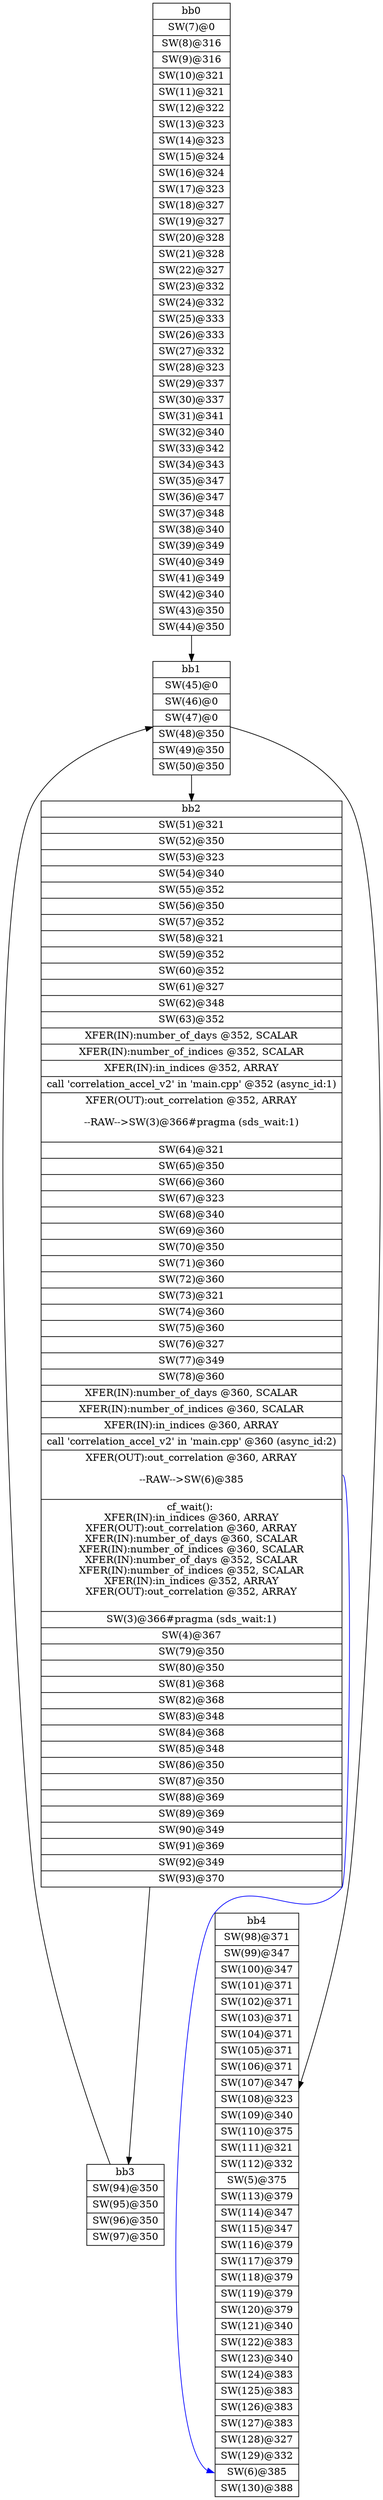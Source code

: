 digraph CDFG {
node [shape=record];
bb0 [shape=record, label = "{bb0|<x0x204c7e0>SW(7)@0\n|<x0x204c0f0>SW(8)@316\n|<x0x204c330>SW(9)@316\n|<x0x2047b70>SW(10)@321\n|<x0x2047d70>SW(11)@321\n|<x0x2047fa0>SW(12)@322\n|<x0x20481d0>SW(13)@323\n|<x0x2048400>SW(14)@323\n|<x0x2048630>SW(15)@324\n|<x0x2048880>SW(16)@324\n|<x0x2048a90>SW(17)@323\n|<x0x2048cd0>SW(18)@327\n|<x0x2048f00>SW(19)@327\n|<x0x2049130>SW(20)@328\n|<x0x2049380>SW(21)@328\n|<x0x2049590>SW(22)@327\n|<x0x20497d0>SW(23)@332\n|<x0x2049a00>SW(24)@332\n|<x0x204ddd0>SW(25)@333\n|<x0x2050030>SW(26)@333\n|<x0x2050240>SW(27)@332\n|<x0x2050480>SW(28)@323\n|<x0x20506b0>SW(29)@337\n|<x0x20508c0>SW(30)@337\n|<x0x2050ae0>SW(31)@341\n|<x0x2050d30>SW(32)@340\n|<x0x2050f80>SW(33)@342\n|<x0x20511f0>SW(34)@343\n|<x0x2051440>SW(35)@347\n|<x0x2051660>SW(36)@347\n|<x0x20518a0>SW(37)@348\n|<x0x2051ad0>SW(38)@340\n|<x0x204de50>SW(39)@349\n|<x0x204e070>SW(40)@349\n|<x0x204e280>SW(41)@349\n|<x0x204e4c0>SW(42)@340\n|<x0x204e710>SW(43)@350\n|<x0x204e950>SW(44)@350\n}"];
bb1 [shape=record, label = "{bb1|<x0x204ecf0>SW(45)@0\n|<x0x204ee60>SW(46)@0\n|<x0x204f000>SW(47)@0\n|<x0x204f1a0>SW(48)@350\n|<x0x204f3d0>SW(49)@350\n|<x0x204f5e0>SW(50)@350\n}"];
bb2 [shape=record, label = "{bb2|<x0x204ebd0>SW(51)@321\n|<x0x204fbb0>SW(52)@350\n|<x0x204fde0>SW(53)@323\n|<x0x2052100>SW(54)@340\n|<x0x2052350>SW(55)@352\n|<x0x2052570>SW(56)@350\n|<x0x20527a0>SW(57)@352\n|<x0x20529b0>SW(58)@321\n|<x0x2052be0>SW(59)@352\n|<x0x2052df0>SW(60)@352\n|<x0x2053010>SW(61)@327\n|<x0x2053240>SW(62)@348\n|<x0x2053470>SW(63)@352\n|<x0x205ce30>XFER(IN):number_of_days @352, SCALAR\n|<x0x205cf10>XFER(IN):number_of_indices @352, SCALAR\n|<x0x205cff0>XFER(IN):in_indices @352, ARRAY\n|<x0x2045f00>call 'correlation_accel_v2' in 'main.cpp' @352 (async_id:1)\n|<x0x205e6a0>XFER(OUT):out_correlation @352, ARRAY\n\n--RAW--\>SW(3)@366#pragma (sds_wait:1)\n\n|<x0x20536c0>SW(64)@321\n|<x0x20538f0>SW(65)@350\n|<x0x2053b20>SW(66)@360\n|<x0x2053d30>SW(67)@323\n|<x0x2053f60>SW(68)@340\n|<x0x20541a0>SW(69)@360\n|<x0x20543c0>SW(70)@350\n|<x0x20545f0>SW(71)@360\n|<x0x2054800>SW(72)@360\n|<x0x2054a10>SW(73)@321\n|<x0x2054c40>SW(74)@360\n|<x0x2054e50>SW(75)@360\n|<x0x2055070>SW(76)@327\n|<x0x20552a0>SW(77)@349\n|<x0x20554d0>SW(78)@360\n|<x0x205e7b0>XFER(IN):number_of_days @360, SCALAR\n|<x0x205e8c0>XFER(IN):number_of_indices @360, SCALAR\n|<x0x205e9d0>XFER(IN):in_indices @360, ARRAY\n|<x0x2042cb0>call 'correlation_accel_v2' in 'main.cpp' @360 (async_id:2)\n|<x0x205eae0>XFER(OUT):out_correlation @360, ARRAY\n\n--RAW--\>SW(6)@385\n\n|<x0x20467f0>cf_wait(): \nXFER(IN):in_indices @360, ARRAY\nXFER(OUT):out_correlation @360, ARRAY\nXFER(IN):number_of_days @360, SCALAR\nXFER(IN):number_of_indices @360, SCALAR\nXFER(IN):number_of_days @352, SCALAR\nXFER(IN):number_of_indices @352, SCALAR\nXFER(IN):in_indices @352, ARRAY\nXFER(OUT):out_correlation @352, ARRAY\n\n|<x0x20478a0>SW(3)@366#pragma (sds_wait:1)\n|<x0x204af50>SW(4)@367\n|<x0x2055760>SW(79)@350\n|<x0x2055990>SW(80)@350\n|<x0x2055bc0>SW(81)@368\n|<x0x2055dd0>SW(82)@368\n|<x0x2055fe0>SW(83)@348\n|<x0x2056240>SW(84)@368\n|<x0x2056460>SW(85)@348\n|<x0x20566a0>SW(86)@350\n|<x0x20568d0>SW(87)@350\n|<x0x2056b00>SW(88)@369\n|<x0x2056d10>SW(89)@369\n|<x0x2056f20>SW(90)@349\n|<x0x2057150>SW(91)@369\n|<x0x2057370>SW(92)@349\n|<x0x20575b0>SW(93)@370\n}"];
bb3 [shape=record, label = "{bb3|<x0x20578f0>SW(94)@350\n|<x0x2057b20>SW(95)@350\n|<x0x2057d30>SW(96)@350\n|<x0x2057f70>SW(97)@350\n}"];
bb4 [shape=record, label = "{bb4|<x0x20583f0>SW(98)@371\n|<x0x2058590>SW(99)@347\n|<x0x20587d0>SW(100)@347\n|<x0x2058a00>SW(101)@371\n|<x0x2058c10>SW(102)@371\n|<x0x2058e20>SW(103)@371\n|<x0x2059030>SW(104)@371\n|<x0x2059240>SW(105)@371\n|<x0x20594a0>SW(106)@371\n|<x0x20596c0>SW(107)@347\n|<x0x2059900>SW(108)@323\n|<x0x2059b30>SW(109)@340\n|<x0x2059d80>SW(110)@375\n|<x0x2059fa0>SW(111)@321\n|<x0x205a1d0>SW(112)@332\n|<x0x204a600>SW(5)@375\n|<x0x205a4c0>SW(113)@379\n|<x0x205a640>SW(114)@347\n|<x0x205a880>SW(115)@347\n|<x0x205aab0>SW(116)@379\n|<x0x205acc0>SW(117)@379\n|<x0x205aed0>SW(118)@379\n|<x0x205b0e0>SW(119)@379\n|<x0x205b2f0>SW(120)@379\n|<x0x205b550>SW(121)@340\n|<x0x205b7a0>SW(122)@383\n|<x0x205b9c0>SW(123)@340\n|<x0x205bc10>SW(124)@383\n|<x0x205be20>SW(125)@383\n|<x0x205c030>SW(126)@383\n|<x0x205c240>SW(127)@383\n|<x0x205c480>SW(128)@327\n|<x0x205c6a0>SW(129)@332\n|<x0x204a790>SW(6)@385\n|<x0x205c8f0>SW(130)@388\n}"];
bb0 -> bb1
bb1 -> bb2
bb1 -> bb4
bb2 -> bb3
bb3 -> bb1
bb2:x0x205eae0 -> bb4:x0x204a790[color=blue]
}
